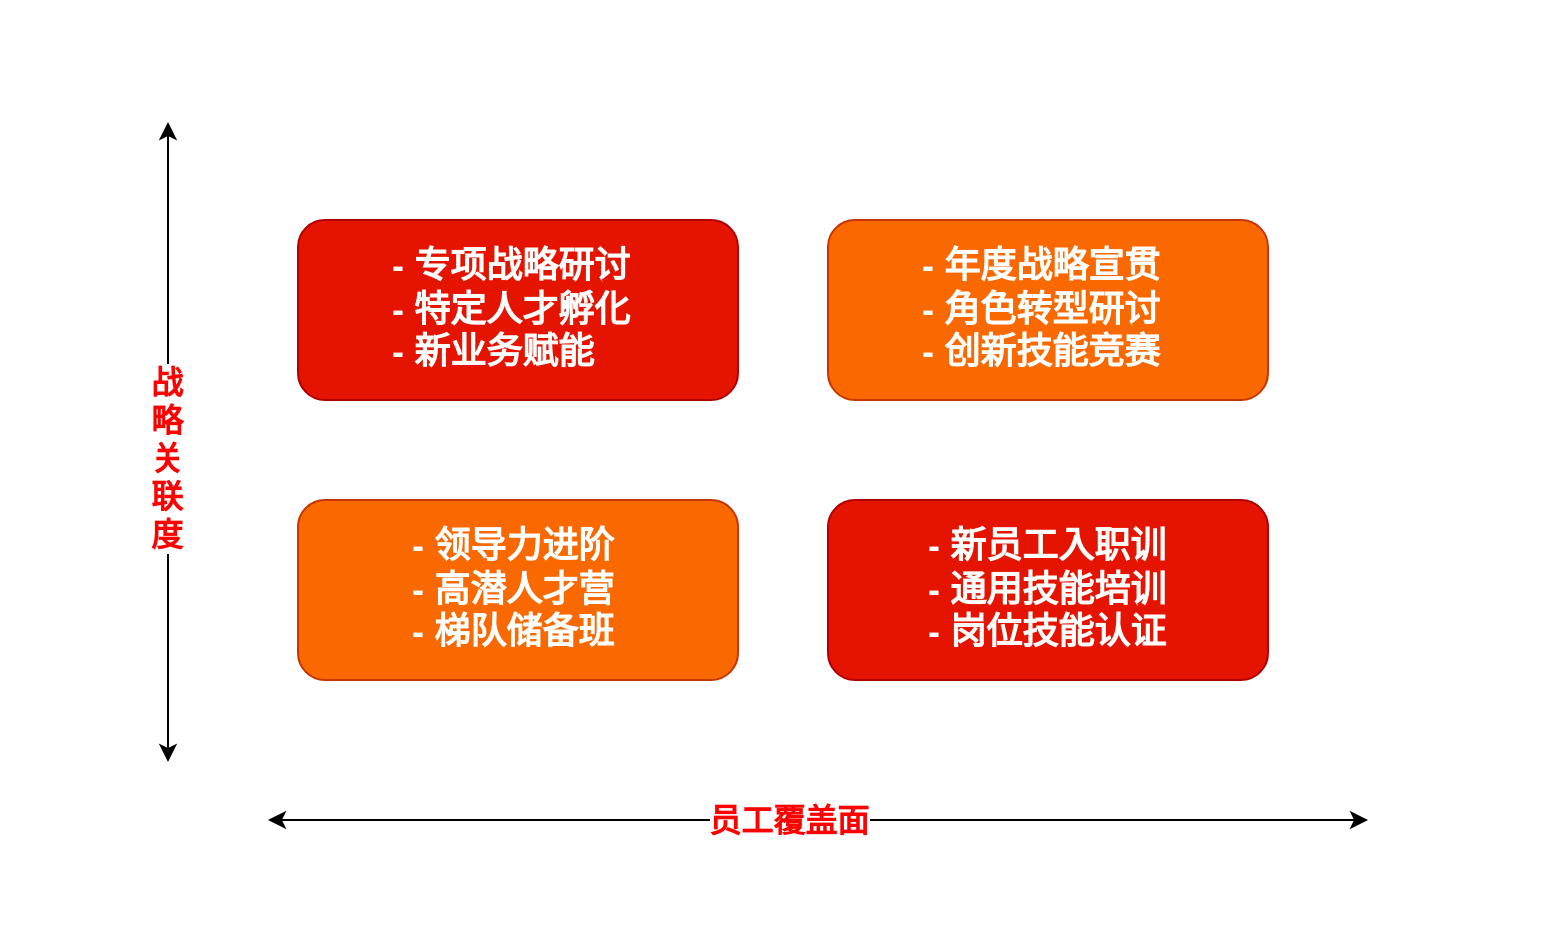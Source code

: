 <mxfile version="26.1.1">
  <diagram name="第 1 页" id="LGCFHPjaNGRxrS4H6lcB">
    <mxGraphModel dx="1178" dy="663" grid="1" gridSize="10" guides="1" tooltips="1" connect="1" arrows="1" fold="1" page="1" pageScale="1" pageWidth="827" pageHeight="1169" math="0" shadow="0">
      <root>
        <mxCell id="0" />
        <mxCell id="1" parent="0" />
        <mxCell id="HhhzIbwPLm0gWM8SSnEa-16" value="" style="group" parent="1" vertex="1" connectable="0">
          <mxGeometry x="29" y="129.5" width="770" height="470" as="geometry" />
        </mxCell>
        <mxCell id="HhhzIbwPLm0gWM8SSnEa-14" value="" style="rounded=0;whiteSpace=wrap;html=1;strokeColor=none;" parent="HhhzIbwPLm0gWM8SSnEa-16" vertex="1">
          <mxGeometry width="770" height="470" as="geometry" />
        </mxCell>
        <mxCell id="HhhzIbwPLm0gWM8SSnEa-15" value="" style="group" parent="HhhzIbwPLm0gWM8SSnEa-16" vertex="1" connectable="0">
          <mxGeometry x="84" y="60.5" width="600" height="349" as="geometry" />
        </mxCell>
        <mxCell id="HhhzIbwPLm0gWM8SSnEa-1" value="" style="rounded=1;whiteSpace=wrap;html=1;fillColor=#e51400;fontColor=#ffffff;strokeColor=#B20000;" parent="HhhzIbwPLm0gWM8SSnEa-15" vertex="1">
          <mxGeometry x="65" y="49" width="220" height="90" as="geometry" />
        </mxCell>
        <mxCell id="HhhzIbwPLm0gWM8SSnEa-2" value="- 专项战略研讨&lt;div&gt;- 特定人才孵化&lt;/div&gt;&lt;div&gt;- 新业务赋能&lt;/div&gt;" style="text;html=1;align=left;verticalAlign=middle;whiteSpace=wrap;rounded=0;fontColor=#FFFFFF;fontStyle=1;fontSize=18;" parent="HhhzIbwPLm0gWM8SSnEa-15" vertex="1">
          <mxGeometry x="110" y="79" width="130" height="30" as="geometry" />
        </mxCell>
        <mxCell id="HhhzIbwPLm0gWM8SSnEa-3" value="" style="rounded=1;whiteSpace=wrap;html=1;fillColor=#fa6800;fontColor=#000000;strokeColor=#C73500;" parent="HhhzIbwPLm0gWM8SSnEa-15" vertex="1">
          <mxGeometry x="330" y="49" width="220" height="90" as="geometry" />
        </mxCell>
        <mxCell id="HhhzIbwPLm0gWM8SSnEa-4" value="- 年度战略宣贯&lt;div&gt;- 角色转型研讨&lt;/div&gt;&lt;div&gt;- 创新技能竞赛&lt;/div&gt;" style="text;html=1;align=left;verticalAlign=middle;whiteSpace=wrap;rounded=0;fontColor=#FFFFFF;fontStyle=1;fontSize=18;" parent="HhhzIbwPLm0gWM8SSnEa-15" vertex="1">
          <mxGeometry x="375" y="79" width="130" height="30" as="geometry" />
        </mxCell>
        <mxCell id="HhhzIbwPLm0gWM8SSnEa-5" value="" style="rounded=1;whiteSpace=wrap;html=1;fillColor=#e51400;fontColor=#ffffff;strokeColor=#B20000;" parent="HhhzIbwPLm0gWM8SSnEa-15" vertex="1">
          <mxGeometry x="330" y="189" width="220" height="90" as="geometry" />
        </mxCell>
        <mxCell id="HhhzIbwPLm0gWM8SSnEa-6" value="- 新员工入职训&lt;div&gt;- 通用技能培训&lt;/div&gt;&lt;div&gt;- 岗位技能认证&lt;/div&gt;" style="text;html=1;align=left;verticalAlign=middle;whiteSpace=wrap;rounded=0;fontColor=#FFFFFF;fontStyle=1;fontSize=18;" parent="HhhzIbwPLm0gWM8SSnEa-15" vertex="1">
          <mxGeometry x="377.5" y="219" width="125" height="30" as="geometry" />
        </mxCell>
        <mxCell id="HhhzIbwPLm0gWM8SSnEa-7" value="" style="rounded=1;whiteSpace=wrap;html=1;fillColor=#fa6800;fontColor=#000000;strokeColor=#C73500;" parent="HhhzIbwPLm0gWM8SSnEa-15" vertex="1">
          <mxGeometry x="65" y="189" width="220" height="90" as="geometry" />
        </mxCell>
        <mxCell id="HhhzIbwPLm0gWM8SSnEa-8" value="- 领导力进阶&lt;div&gt;- 高潜人才营&lt;/div&gt;&lt;div&gt;- 梯队储备班&lt;/div&gt;" style="text;html=1;align=left;verticalAlign=middle;whiteSpace=wrap;rounded=0;fontColor=#FFFFFF;fontStyle=1;fontSize=18;" parent="HhhzIbwPLm0gWM8SSnEa-15" vertex="1">
          <mxGeometry x="120" y="219" width="110" height="30" as="geometry" />
        </mxCell>
        <mxCell id="HhhzIbwPLm0gWM8SSnEa-9" value="" style="endArrow=classic;startArrow=classic;html=1;rounded=0;" parent="HhhzIbwPLm0gWM8SSnEa-15" edge="1">
          <mxGeometry width="50" height="50" relative="1" as="geometry">
            <mxPoint y="320" as="sourcePoint" />
            <mxPoint as="targetPoint" />
          </mxGeometry>
        </mxCell>
        <mxCell id="HhhzIbwPLm0gWM8SSnEa-10" value="战&lt;div&gt;略&lt;/div&gt;&lt;div&gt;关&lt;/div&gt;&lt;div&gt;联&lt;/div&gt;&lt;div&gt;度&lt;/div&gt;" style="edgeLabel;html=1;align=center;verticalAlign=middle;resizable=0;points=[];fontColor=#FF0000;fontSize=16;fontStyle=1" parent="HhhzIbwPLm0gWM8SSnEa-9" vertex="1" connectable="0">
          <mxGeometry x="0.044" y="1" relative="1" as="geometry">
            <mxPoint y="15" as="offset" />
          </mxGeometry>
        </mxCell>
        <mxCell id="HhhzIbwPLm0gWM8SSnEa-12" value="" style="endArrow=classic;startArrow=classic;html=1;rounded=0;" parent="HhhzIbwPLm0gWM8SSnEa-15" edge="1">
          <mxGeometry width="50" height="50" relative="1" as="geometry">
            <mxPoint x="50" y="349" as="sourcePoint" />
            <mxPoint x="600" y="349" as="targetPoint" />
          </mxGeometry>
        </mxCell>
        <mxCell id="HhhzIbwPLm0gWM8SSnEa-13" value="员工覆盖面" style="edgeLabel;html=1;align=center;verticalAlign=middle;resizable=0;points=[];fontColor=#FF0000;fontSize=16;fontStyle=1" parent="HhhzIbwPLm0gWM8SSnEa-12" vertex="1" connectable="0">
          <mxGeometry x="0.044" y="1" relative="1" as="geometry">
            <mxPoint x="-27" y="1" as="offset" />
          </mxGeometry>
        </mxCell>
      </root>
    </mxGraphModel>
  </diagram>
</mxfile>
